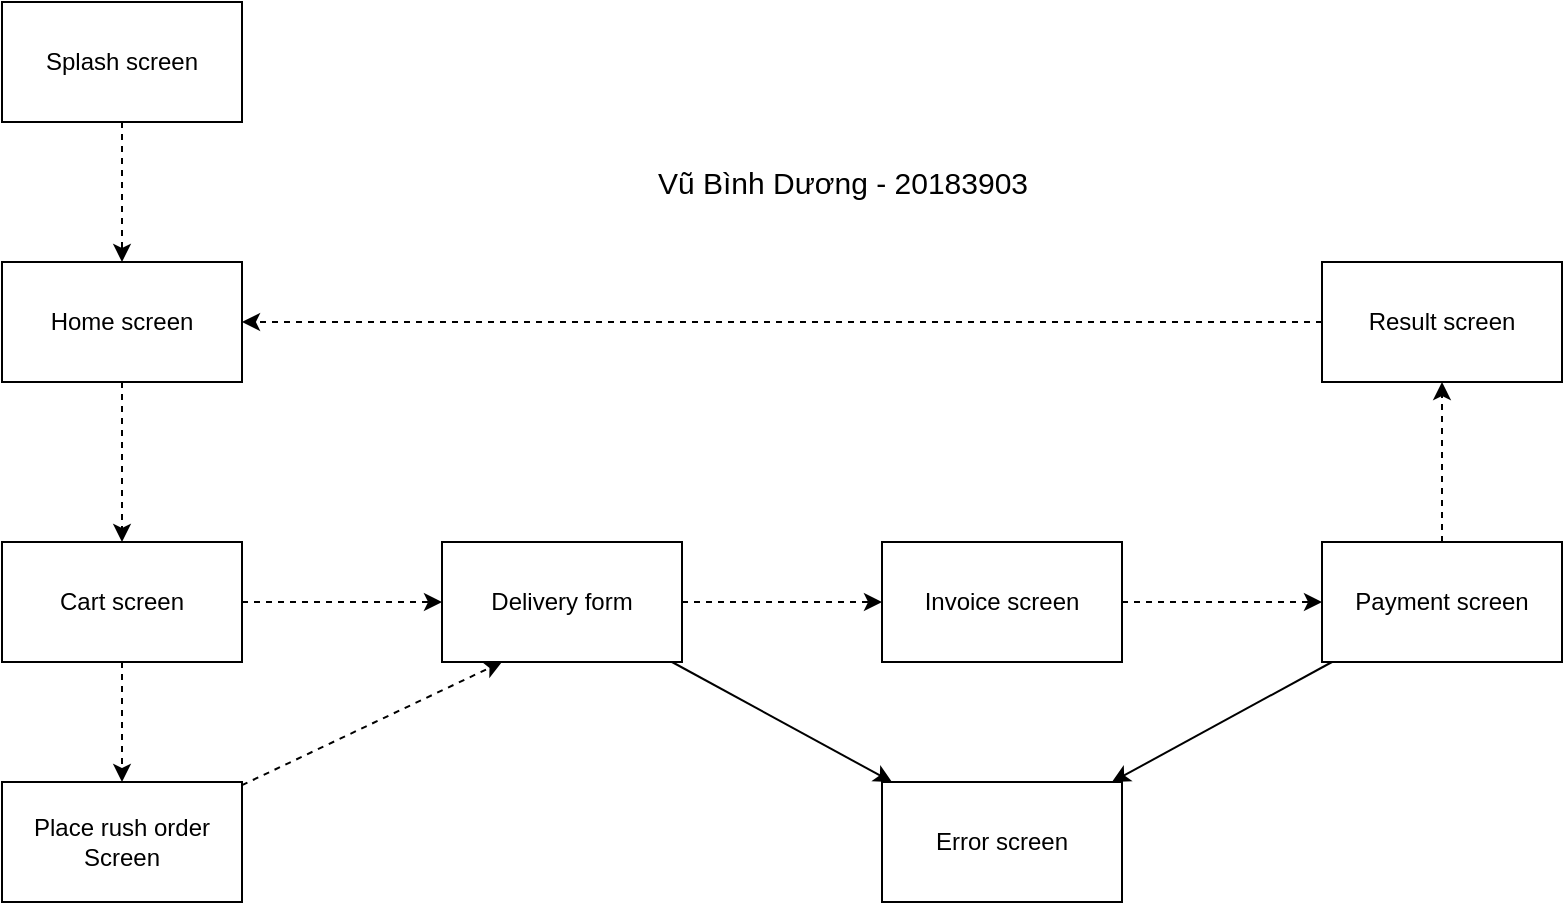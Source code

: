 <mxfile version="15.6.8" type="device"><diagram id="EL6mLZR7fM2UmSjhstwi" name="Page-1"><mxGraphModel dx="997" dy="548" grid="1" gridSize="10" guides="1" tooltips="1" connect="1" arrows="1" fold="1" page="1" pageScale="1" pageWidth="850" pageHeight="1100" math="0" shadow="0"><root><mxCell id="0"/><mxCell id="1" parent="0"/><mxCell id="99B4lJ3T9F6JgxSAXHAW-13" style="edgeStyle=orthogonalEdgeStyle;rounded=0;orthogonalLoop=1;jettySize=auto;html=1;dashed=1;" parent="1" source="99B4lJ3T9F6JgxSAXHAW-1" target="99B4lJ3T9F6JgxSAXHAW-2" edge="1"><mxGeometry relative="1" as="geometry"><mxPoint x="100" y="150" as="targetPoint"/></mxGeometry></mxCell><mxCell id="99B4lJ3T9F6JgxSAXHAW-1" value="Splash screen" style="rounded=0;whiteSpace=wrap;html=1;" parent="1" vertex="1"><mxGeometry x="40" y="50" width="120" height="60" as="geometry"/></mxCell><mxCell id="99B4lJ3T9F6JgxSAXHAW-2" value="Home screen" style="rounded=0;whiteSpace=wrap;html=1;" parent="1" vertex="1"><mxGeometry x="40" y="180" width="120" height="60" as="geometry"/></mxCell><mxCell id="99B4lJ3T9F6JgxSAXHAW-17" value="" style="edgeStyle=orthogonalEdgeStyle;rounded=0;orthogonalLoop=1;jettySize=auto;html=1;dashed=1;" parent="1" source="99B4lJ3T9F6JgxSAXHAW-3" target="99B4lJ3T9F6JgxSAXHAW-4" edge="1"><mxGeometry relative="1" as="geometry"/></mxCell><mxCell id="UUB7z9UH9kgz2e3kydo0-3" value="" style="edgeStyle=orthogonalEdgeStyle;rounded=0;orthogonalLoop=1;jettySize=auto;html=1;dashed=1;" edge="1" parent="1" source="99B4lJ3T9F6JgxSAXHAW-3" target="UUB7z9UH9kgz2e3kydo0-1"><mxGeometry relative="1" as="geometry"/></mxCell><mxCell id="99B4lJ3T9F6JgxSAXHAW-3" value="Cart screen" style="rounded=0;whiteSpace=wrap;html=1;" parent="1" vertex="1"><mxGeometry x="40" y="320" width="120" height="60" as="geometry"/></mxCell><mxCell id="99B4lJ3T9F6JgxSAXHAW-18" value="" style="edgeStyle=orthogonalEdgeStyle;rounded=0;orthogonalLoop=1;jettySize=auto;html=1;dashed=1;" parent="1" source="99B4lJ3T9F6JgxSAXHAW-4" target="99B4lJ3T9F6JgxSAXHAW-5" edge="1"><mxGeometry relative="1" as="geometry"/></mxCell><mxCell id="99B4lJ3T9F6JgxSAXHAW-23" style="rounded=0;orthogonalLoop=1;jettySize=auto;html=1;" parent="1" source="99B4lJ3T9F6JgxSAXHAW-4" target="99B4lJ3T9F6JgxSAXHAW-7" edge="1"><mxGeometry relative="1" as="geometry"/></mxCell><mxCell id="99B4lJ3T9F6JgxSAXHAW-4" value="Delivery form" style="rounded=0;whiteSpace=wrap;html=1;" parent="1" vertex="1"><mxGeometry x="260" y="320" width="120" height="60" as="geometry"/></mxCell><mxCell id="99B4lJ3T9F6JgxSAXHAW-19" value="" style="edgeStyle=orthogonalEdgeStyle;rounded=0;orthogonalLoop=1;jettySize=auto;html=1;dashed=1;" parent="1" source="99B4lJ3T9F6JgxSAXHAW-5" target="99B4lJ3T9F6JgxSAXHAW-6" edge="1"><mxGeometry relative="1" as="geometry"/></mxCell><mxCell id="99B4lJ3T9F6JgxSAXHAW-5" value="Invoice screen" style="rounded=0;whiteSpace=wrap;html=1;" parent="1" vertex="1"><mxGeometry x="480" y="320" width="120" height="60" as="geometry"/></mxCell><mxCell id="99B4lJ3T9F6JgxSAXHAW-21" style="edgeStyle=orthogonalEdgeStyle;rounded=0;orthogonalLoop=1;jettySize=auto;html=1;dashed=1;" parent="1" source="99B4lJ3T9F6JgxSAXHAW-6" target="99B4lJ3T9F6JgxSAXHAW-8" edge="1"><mxGeometry relative="1" as="geometry"/></mxCell><mxCell id="99B4lJ3T9F6JgxSAXHAW-24" style="edgeStyle=none;rounded=0;orthogonalLoop=1;jettySize=auto;html=1;" parent="1" source="99B4lJ3T9F6JgxSAXHAW-6" target="99B4lJ3T9F6JgxSAXHAW-7" edge="1"><mxGeometry relative="1" as="geometry"/></mxCell><mxCell id="99B4lJ3T9F6JgxSAXHAW-6" value="Payment screen" style="rounded=0;whiteSpace=wrap;html=1;" parent="1" vertex="1"><mxGeometry x="700" y="320" width="120" height="60" as="geometry"/></mxCell><mxCell id="99B4lJ3T9F6JgxSAXHAW-7" value="Error screen" style="rounded=0;whiteSpace=wrap;html=1;" parent="1" vertex="1"><mxGeometry x="480" y="440" width="120" height="60" as="geometry"/></mxCell><mxCell id="99B4lJ3T9F6JgxSAXHAW-22" style="edgeStyle=orthogonalEdgeStyle;rounded=0;orthogonalLoop=1;jettySize=auto;html=1;dashed=1;" parent="1" source="99B4lJ3T9F6JgxSAXHAW-8" target="99B4lJ3T9F6JgxSAXHAW-2" edge="1"><mxGeometry relative="1" as="geometry"/></mxCell><mxCell id="99B4lJ3T9F6JgxSAXHAW-8" value="Result screen" style="rounded=0;whiteSpace=wrap;html=1;" parent="1" vertex="1"><mxGeometry x="700" y="180" width="120" height="60" as="geometry"/></mxCell><mxCell id="99B4lJ3T9F6JgxSAXHAW-16" style="edgeStyle=orthogonalEdgeStyle;rounded=0;orthogonalLoop=1;jettySize=auto;html=1;dashed=1;exitX=0.5;exitY=1;exitDx=0;exitDy=0;" parent="1" source="99B4lJ3T9F6JgxSAXHAW-2" target="99B4lJ3T9F6JgxSAXHAW-3" edge="1"><mxGeometry relative="1" as="geometry"><mxPoint x="110" y="220" as="targetPoint"/><mxPoint x="110" y="140" as="sourcePoint"/></mxGeometry></mxCell><mxCell id="v649y3GnlYYj8uVY4sEU-1" value="Vũ Bình Dương - 20183903" style="text;html=1;align=center;verticalAlign=middle;resizable=0;points=[];autosize=1;strokeColor=none;fillColor=none;fontSize=15;" parent="1" vertex="1"><mxGeometry x="360" y="130" width="200" height="20" as="geometry"/></mxCell><mxCell id="UUB7z9UH9kgz2e3kydo0-4" style="rounded=0;orthogonalLoop=1;jettySize=auto;html=1;entryX=0.25;entryY=1;entryDx=0;entryDy=0;dashed=1;" edge="1" parent="1" source="UUB7z9UH9kgz2e3kydo0-1" target="99B4lJ3T9F6JgxSAXHAW-4"><mxGeometry relative="1" as="geometry"/></mxCell><mxCell id="UUB7z9UH9kgz2e3kydo0-1" value="Place rush order Screen" style="rounded=0;whiteSpace=wrap;html=1;" vertex="1" parent="1"><mxGeometry x="40" y="440" width="120" height="60" as="geometry"/></mxCell></root></mxGraphModel></diagram></mxfile>